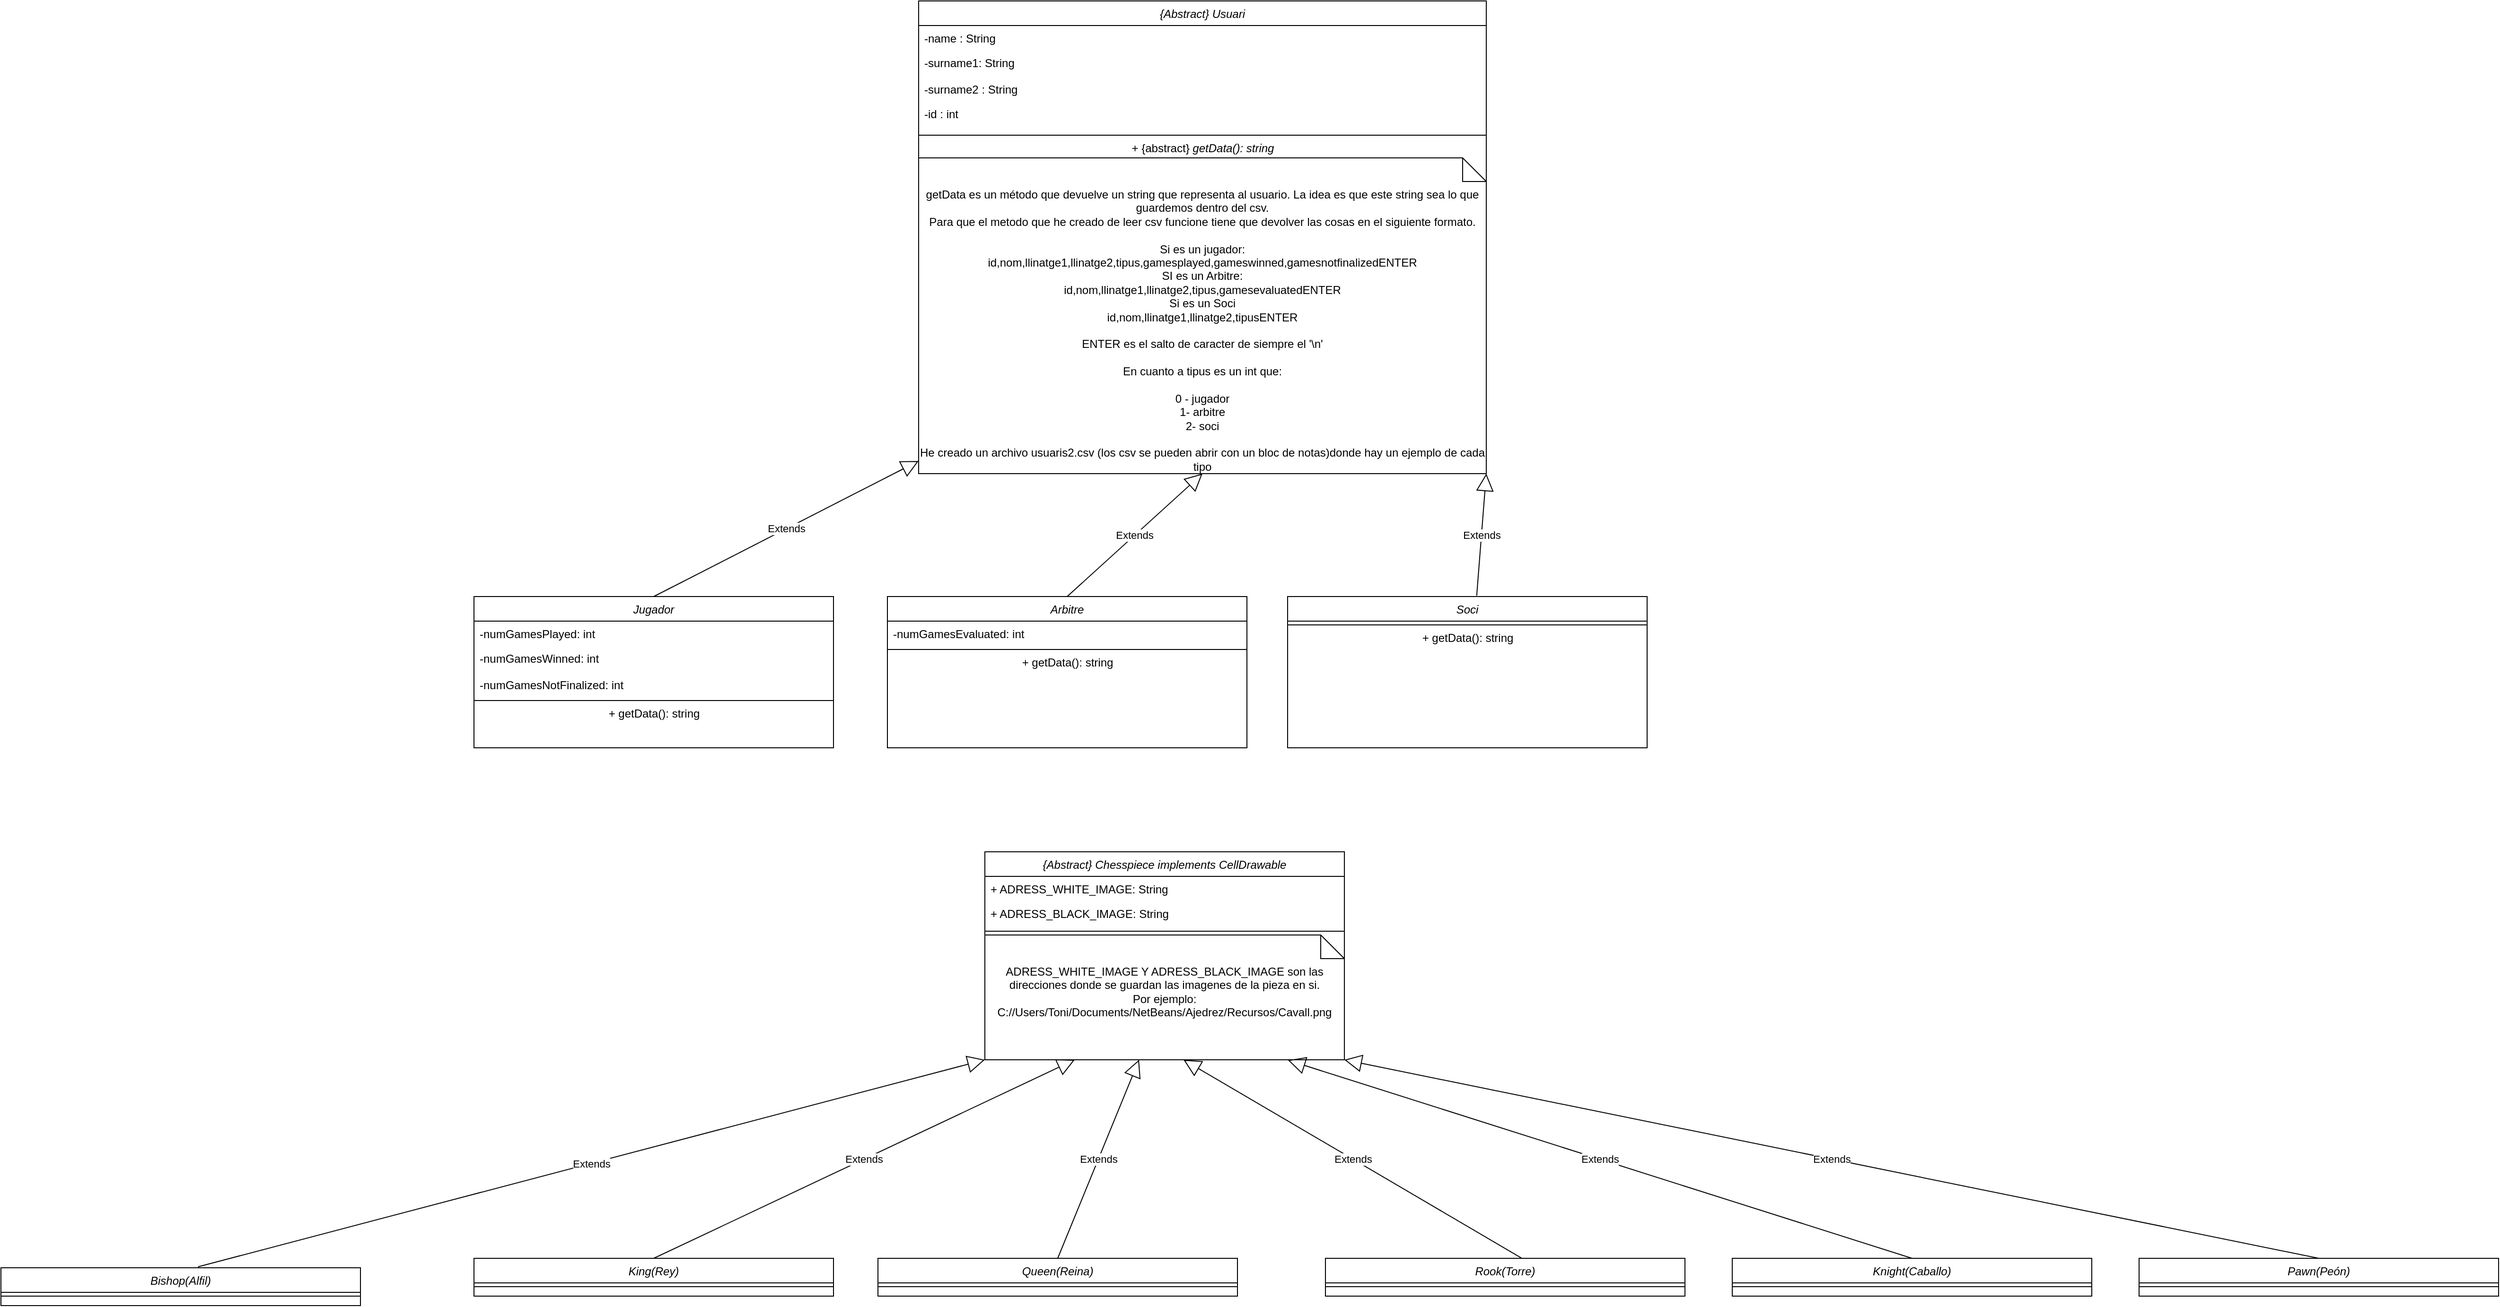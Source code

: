 <mxfile version="13.9.6" type="device"><diagram id="C5RBs43oDa-KdzZeNtuy" name="Page-1"><mxGraphModel dx="2249" dy="775" grid="1" gridSize="10" guides="1" tooltips="1" connect="1" arrows="1" fold="1" page="1" pageScale="1" pageWidth="827" pageHeight="1169" math="0" shadow="0"><root><mxCell id="WIyWlLk6GJQsqaUBKTNV-0"/><mxCell id="WIyWlLk6GJQsqaUBKTNV-1" parent="WIyWlLk6GJQsqaUBKTNV-0"/><mxCell id="zkfFHV4jXpPFQw0GAbJ--0" value="{Abstract} Usuari" style="swimlane;fontStyle=2;align=center;verticalAlign=top;childLayout=stackLayout;horizontal=1;startSize=26;horizontalStack=0;resizeParent=1;resizeLast=0;collapsible=1;marginBottom=0;rounded=0;shadow=0;strokeWidth=1;" parent="WIyWlLk6GJQsqaUBKTNV-1" vertex="1"><mxGeometry x="480" width="600" height="500" as="geometry"><mxRectangle x="230" y="140" width="160" height="26" as="alternateBounds"/></mxGeometry></mxCell><mxCell id="zkfFHV4jXpPFQw0GAbJ--1" value="-name : String" style="text;align=left;verticalAlign=top;spacingLeft=4;spacingRight=4;overflow=hidden;rotatable=0;points=[[0,0.5],[1,0.5]];portConstraint=eastwest;" parent="zkfFHV4jXpPFQw0GAbJ--0" vertex="1"><mxGeometry y="26" width="600" height="26" as="geometry"/></mxCell><mxCell id="Mnghns_Bpe5G_tjjY2B6-0" value="-surname1: String" style="text;align=left;verticalAlign=top;spacingLeft=4;spacingRight=4;overflow=hidden;rotatable=0;points=[[0,0.5],[1,0.5]];portConstraint=eastwest;rounded=0;shadow=0;html=0;" parent="zkfFHV4jXpPFQw0GAbJ--0" vertex="1"><mxGeometry y="52" width="600" height="28" as="geometry"/></mxCell><mxCell id="zkfFHV4jXpPFQw0GAbJ--2" value="-surname2 : String" style="text;align=left;verticalAlign=top;spacingLeft=4;spacingRight=4;overflow=hidden;rotatable=0;points=[[0,0.5],[1,0.5]];portConstraint=eastwest;rounded=0;shadow=0;html=0;" parent="zkfFHV4jXpPFQw0GAbJ--0" vertex="1"><mxGeometry y="80" width="600" height="26" as="geometry"/></mxCell><mxCell id="zkfFHV4jXpPFQw0GAbJ--3" value="-id : int" style="text;align=left;verticalAlign=top;spacingLeft=4;spacingRight=4;overflow=hidden;rotatable=0;points=[[0,0.5],[1,0.5]];portConstraint=eastwest;rounded=0;shadow=0;html=0;" parent="zkfFHV4jXpPFQw0GAbJ--0" vertex="1"><mxGeometry y="106" width="600" height="32" as="geometry"/></mxCell><mxCell id="zkfFHV4jXpPFQw0GAbJ--4" value="" style="line;html=1;strokeWidth=1;align=left;verticalAlign=middle;spacingTop=-1;spacingLeft=3;spacingRight=3;rotatable=0;labelPosition=right;points=[];portConstraint=eastwest;" parent="zkfFHV4jXpPFQw0GAbJ--0" vertex="1"><mxGeometry y="138" width="600" height="8" as="geometry"/></mxCell><mxCell id="Mnghns_Bpe5G_tjjY2B6-1" value="+ {abstract}&amp;nbsp;&lt;i&gt;getData(): string&lt;/i&gt;" style="text;html=1;align=center;verticalAlign=middle;resizable=0;points=[];autosize=1;" parent="zkfFHV4jXpPFQw0GAbJ--0" vertex="1"><mxGeometry y="146" width="600" height="20" as="geometry"/></mxCell><mxCell id="Mnghns_Bpe5G_tjjY2B6-10" value="getData es un método que devuelve un string que representa al usuario. La idea es que este string sea lo que guardemos dentro del csv.&lt;br&gt;Para que el metodo que he creado de leer csv funcione tiene que devolver las cosas en el siguiente formato.&lt;br&gt;&lt;br&gt;Si es un jugador:&lt;br&gt;id,nom,llinatge1,llinatge2,tipus,gamesplayed,gameswinned,gamesnotfinalizedENTER&lt;br&gt;SI es un Arbitre:&lt;br&gt;id,nom,llinatge1,llinatge2,tipus,gamesevaluatedENTER&lt;br&gt;Si es un Soci&lt;br&gt;id,nom,llinatge1,llinatge2,tipusENTER&lt;br&gt;&lt;br&gt;ENTER es el salto de caracter de siempre el '\n'&lt;br&gt;&lt;br&gt;En cuanto a tipus es un int que:&lt;br&gt;&lt;br&gt;0 - jugador&lt;br&gt;1- arbitre&lt;br&gt;2- soci&lt;br&gt;&lt;br&gt;He creado un archivo usuaris2.csv (los csv se pueden abrir con un bloc de notas)donde hay un ejemplo de cada tipo" style="shape=note2;boundedLbl=1;whiteSpace=wrap;html=1;size=25;verticalAlign=top;align=center;" parent="zkfFHV4jXpPFQw0GAbJ--0" vertex="1"><mxGeometry y="166" width="600" height="334" as="geometry"/></mxCell><mxCell id="Mnghns_Bpe5G_tjjY2B6-12" value="Jugador" style="swimlane;fontStyle=2;align=center;verticalAlign=top;childLayout=stackLayout;horizontal=1;startSize=26;horizontalStack=0;resizeParent=1;resizeLast=0;collapsible=1;marginBottom=0;rounded=0;shadow=0;strokeWidth=1;" parent="WIyWlLk6GJQsqaUBKTNV-1" vertex="1"><mxGeometry x="10" y="630" width="380" height="160" as="geometry"><mxRectangle x="230" y="140" width="160" height="26" as="alternateBounds"/></mxGeometry></mxCell><mxCell id="Mnghns_Bpe5G_tjjY2B6-13" value="-numGamesPlayed: int" style="text;align=left;verticalAlign=top;spacingLeft=4;spacingRight=4;overflow=hidden;rotatable=0;points=[[0,0.5],[1,0.5]];portConstraint=eastwest;" parent="Mnghns_Bpe5G_tjjY2B6-12" vertex="1"><mxGeometry y="26" width="380" height="26" as="geometry"/></mxCell><mxCell id="Mnghns_Bpe5G_tjjY2B6-14" value="-numGamesWinned: int" style="text;align=left;verticalAlign=top;spacingLeft=4;spacingRight=4;overflow=hidden;rotatable=0;points=[[0,0.5],[1,0.5]];portConstraint=eastwest;rounded=0;shadow=0;html=0;" parent="Mnghns_Bpe5G_tjjY2B6-12" vertex="1"><mxGeometry y="52" width="380" height="28" as="geometry"/></mxCell><mxCell id="Mnghns_Bpe5G_tjjY2B6-15" value="-numGamesNotFinalized: int" style="text;align=left;verticalAlign=top;spacingLeft=4;spacingRight=4;overflow=hidden;rotatable=0;points=[[0,0.5],[1,0.5]];portConstraint=eastwest;rounded=0;shadow=0;html=0;" parent="Mnghns_Bpe5G_tjjY2B6-12" vertex="1"><mxGeometry y="80" width="380" height="26" as="geometry"/></mxCell><mxCell id="Mnghns_Bpe5G_tjjY2B6-17" value="" style="line;html=1;strokeWidth=1;align=left;verticalAlign=middle;spacingTop=-1;spacingLeft=3;spacingRight=3;rotatable=0;labelPosition=right;points=[];portConstraint=eastwest;" parent="Mnghns_Bpe5G_tjjY2B6-12" vertex="1"><mxGeometry y="106" width="380" height="8" as="geometry"/></mxCell><mxCell id="Mnghns_Bpe5G_tjjY2B6-20" value="+ getData(): string" style="text;html=1;align=center;verticalAlign=middle;resizable=0;points=[];autosize=1;" parent="Mnghns_Bpe5G_tjjY2B6-12" vertex="1"><mxGeometry y="114" width="380" height="20" as="geometry"/></mxCell><mxCell id="Mnghns_Bpe5G_tjjY2B6-21" value="Arbitre" style="swimlane;fontStyle=2;align=center;verticalAlign=top;childLayout=stackLayout;horizontal=1;startSize=26;horizontalStack=0;resizeParent=1;resizeLast=0;collapsible=1;marginBottom=0;rounded=0;shadow=0;strokeWidth=1;" parent="WIyWlLk6GJQsqaUBKTNV-1" vertex="1"><mxGeometry x="447" y="630" width="380" height="160" as="geometry"><mxRectangle x="230" y="140" width="160" height="26" as="alternateBounds"/></mxGeometry></mxCell><mxCell id="Mnghns_Bpe5G_tjjY2B6-22" value="-numGamesEvaluated: int" style="text;align=left;verticalAlign=top;spacingLeft=4;spacingRight=4;overflow=hidden;rotatable=0;points=[[0,0.5],[1,0.5]];portConstraint=eastwest;" parent="Mnghns_Bpe5G_tjjY2B6-21" vertex="1"><mxGeometry y="26" width="380" height="26" as="geometry"/></mxCell><mxCell id="Mnghns_Bpe5G_tjjY2B6-25" value="" style="line;html=1;strokeWidth=1;align=left;verticalAlign=middle;spacingTop=-1;spacingLeft=3;spacingRight=3;rotatable=0;labelPosition=right;points=[];portConstraint=eastwest;" parent="Mnghns_Bpe5G_tjjY2B6-21" vertex="1"><mxGeometry y="52" width="380" height="8" as="geometry"/></mxCell><mxCell id="Mnghns_Bpe5G_tjjY2B6-27" value="+ getData(): string" style="text;html=1;align=center;verticalAlign=middle;resizable=0;points=[];autosize=1;" parent="Mnghns_Bpe5G_tjjY2B6-21" vertex="1"><mxGeometry y="60" width="380" height="20" as="geometry"/></mxCell><mxCell id="Mnghns_Bpe5G_tjjY2B6-28" value="Soci" style="swimlane;fontStyle=2;align=center;verticalAlign=top;childLayout=stackLayout;horizontal=1;startSize=26;horizontalStack=0;resizeParent=1;resizeLast=0;collapsible=1;marginBottom=0;rounded=0;shadow=0;strokeWidth=1;" parent="WIyWlLk6GJQsqaUBKTNV-1" vertex="1"><mxGeometry x="870" y="630" width="380" height="160" as="geometry"><mxRectangle x="230" y="140" width="160" height="26" as="alternateBounds"/></mxGeometry></mxCell><mxCell id="Mnghns_Bpe5G_tjjY2B6-30" value="" style="line;html=1;strokeWidth=1;align=left;verticalAlign=middle;spacingTop=-1;spacingLeft=3;spacingRight=3;rotatable=0;labelPosition=right;points=[];portConstraint=eastwest;" parent="Mnghns_Bpe5G_tjjY2B6-28" vertex="1"><mxGeometry y="26" width="380" height="8" as="geometry"/></mxCell><mxCell id="Mnghns_Bpe5G_tjjY2B6-32" value="+ getData(): string" style="text;html=1;align=center;verticalAlign=middle;resizable=0;points=[];autosize=1;" parent="Mnghns_Bpe5G_tjjY2B6-28" vertex="1"><mxGeometry y="34" width="380" height="20" as="geometry"/></mxCell><mxCell id="Mnghns_Bpe5G_tjjY2B6-33" value="Extends" style="endArrow=block;endSize=16;endFill=0;html=1;exitX=0.5;exitY=0;exitDx=0;exitDy=0;" parent="WIyWlLk6GJQsqaUBKTNV-1" source="Mnghns_Bpe5G_tjjY2B6-12" target="Mnghns_Bpe5G_tjjY2B6-10" edge="1"><mxGeometry width="160" relative="1" as="geometry"><mxPoint x="360" y="430" as="sourcePoint"/><mxPoint x="520" y="430" as="targetPoint"/></mxGeometry></mxCell><mxCell id="Mnghns_Bpe5G_tjjY2B6-34" value="Extends" style="endArrow=block;endSize=16;endFill=0;html=1;exitX=0.5;exitY=0;exitDx=0;exitDy=0;entryX=0.5;entryY=1;entryDx=0;entryDy=0;" parent="WIyWlLk6GJQsqaUBKTNV-1" source="Mnghns_Bpe5G_tjjY2B6-21" target="zkfFHV4jXpPFQw0GAbJ--0" edge="1"><mxGeometry width="160" relative="1" as="geometry"><mxPoint x="580" y="400" as="sourcePoint"/><mxPoint x="740" y="400" as="targetPoint"/></mxGeometry></mxCell><mxCell id="Mnghns_Bpe5G_tjjY2B6-35" value="Extends" style="endArrow=block;endSize=16;endFill=0;html=1;exitX=0.526;exitY=-0.006;exitDx=0;exitDy=0;exitPerimeter=0;entryX=1;entryY=1;entryDx=0;entryDy=0;" parent="WIyWlLk6GJQsqaUBKTNV-1" source="Mnghns_Bpe5G_tjjY2B6-28" target="zkfFHV4jXpPFQw0GAbJ--0" edge="1"><mxGeometry width="160" relative="1" as="geometry"><mxPoint x="990" y="380" as="sourcePoint"/><mxPoint x="1150" y="380" as="targetPoint"/><mxPoint as="offset"/></mxGeometry></mxCell><mxCell id="Mnghns_Bpe5G_tjjY2B6-36" value="{Abstract} Chesspiece implements CellDrawable" style="swimlane;fontStyle=2;align=center;verticalAlign=top;childLayout=stackLayout;horizontal=1;startSize=26;horizontalStack=0;resizeParent=1;resizeLast=0;collapsible=1;marginBottom=0;rounded=0;shadow=0;strokeWidth=1;" parent="WIyWlLk6GJQsqaUBKTNV-1" vertex="1"><mxGeometry x="550" y="900" width="380" height="220" as="geometry"><mxRectangle x="230" y="140" width="160" height="26" as="alternateBounds"/></mxGeometry></mxCell><mxCell id="Mnghns_Bpe5G_tjjY2B6-37" value="+ ADRESS_WHITE_IMAGE: String" style="text;align=left;verticalAlign=top;spacingLeft=4;spacingRight=4;overflow=hidden;rotatable=0;points=[[0,0.5],[1,0.5]];portConstraint=eastwest;" parent="Mnghns_Bpe5G_tjjY2B6-36" vertex="1"><mxGeometry y="26" width="380" height="26" as="geometry"/></mxCell><mxCell id="Mnghns_Bpe5G_tjjY2B6-38" value="+ ADRESS_BLACK_IMAGE: String" style="text;align=left;verticalAlign=top;spacingLeft=4;spacingRight=4;overflow=hidden;rotatable=0;points=[[0,0.5],[1,0.5]];portConstraint=eastwest;rounded=0;shadow=0;html=0;" parent="Mnghns_Bpe5G_tjjY2B6-36" vertex="1"><mxGeometry y="52" width="380" height="28" as="geometry"/></mxCell><mxCell id="Mnghns_Bpe5G_tjjY2B6-41" value="" style="line;html=1;strokeWidth=1;align=left;verticalAlign=middle;spacingTop=-1;spacingLeft=3;spacingRight=3;rotatable=0;labelPosition=right;points=[];portConstraint=eastwest;" parent="Mnghns_Bpe5G_tjjY2B6-36" vertex="1"><mxGeometry y="80" width="380" height="8" as="geometry"/></mxCell><mxCell id="Mnghns_Bpe5G_tjjY2B6-43" value="ADRESS_WHITE_IMAGE Y ADRESS_BLACK_IMAGE son las direcciones donde se guardan las imagenes de la pieza en si.&lt;br&gt;Por ejemplo:&lt;br&gt;C://Users/Toni/Documents/NetBeans/Ajedrez/Recursos/Cavall.png" style="shape=note2;boundedLbl=1;whiteSpace=wrap;html=1;size=25;verticalAlign=top;align=center;" parent="Mnghns_Bpe5G_tjjY2B6-36" vertex="1"><mxGeometry y="88" width="380" height="132" as="geometry"/></mxCell><mxCell id="Mnghns_Bpe5G_tjjY2B6-62" value="Rook(Torre)" style="swimlane;fontStyle=2;align=center;verticalAlign=top;childLayout=stackLayout;horizontal=1;startSize=26;horizontalStack=0;resizeParent=1;resizeLast=0;collapsible=1;marginBottom=0;rounded=0;shadow=0;strokeWidth=1;" parent="WIyWlLk6GJQsqaUBKTNV-1" vertex="1"><mxGeometry x="910" y="1330" width="380" height="40" as="geometry"><mxRectangle x="230" y="140" width="160" height="26" as="alternateBounds"/></mxGeometry></mxCell><mxCell id="Mnghns_Bpe5G_tjjY2B6-66" value="" style="line;html=1;strokeWidth=1;align=left;verticalAlign=middle;spacingTop=-1;spacingLeft=3;spacingRight=3;rotatable=0;labelPosition=right;points=[];portConstraint=eastwest;" parent="Mnghns_Bpe5G_tjjY2B6-62" vertex="1"><mxGeometry y="26" width="380" height="8" as="geometry"/></mxCell><mxCell id="Mnghns_Bpe5G_tjjY2B6-69" value="King(Rey)" style="swimlane;fontStyle=2;align=center;verticalAlign=top;childLayout=stackLayout;horizontal=1;startSize=26;horizontalStack=0;resizeParent=1;resizeLast=0;collapsible=1;marginBottom=0;rounded=0;shadow=0;strokeWidth=1;" parent="WIyWlLk6GJQsqaUBKTNV-1" vertex="1"><mxGeometry x="10" y="1330" width="380" height="40" as="geometry"><mxRectangle x="230" y="140" width="160" height="26" as="alternateBounds"/></mxGeometry></mxCell><mxCell id="Mnghns_Bpe5G_tjjY2B6-70" value="" style="line;html=1;strokeWidth=1;align=left;verticalAlign=middle;spacingTop=-1;spacingLeft=3;spacingRight=3;rotatable=0;labelPosition=right;points=[];portConstraint=eastwest;" parent="Mnghns_Bpe5G_tjjY2B6-69" vertex="1"><mxGeometry y="26" width="380" height="8" as="geometry"/></mxCell><mxCell id="Mnghns_Bpe5G_tjjY2B6-74" value="Queen(Reina)" style="swimlane;fontStyle=2;align=center;verticalAlign=top;childLayout=stackLayout;horizontal=1;startSize=26;horizontalStack=0;resizeParent=1;resizeLast=0;collapsible=1;marginBottom=0;rounded=0;shadow=0;strokeWidth=1;" parent="WIyWlLk6GJQsqaUBKTNV-1" vertex="1"><mxGeometry x="437" y="1330" width="380" height="40" as="geometry"><mxRectangle x="230" y="140" width="160" height="26" as="alternateBounds"/></mxGeometry></mxCell><mxCell id="Mnghns_Bpe5G_tjjY2B6-75" value="" style="line;html=1;strokeWidth=1;align=left;verticalAlign=middle;spacingTop=-1;spacingLeft=3;spacingRight=3;rotatable=0;labelPosition=right;points=[];portConstraint=eastwest;" parent="Mnghns_Bpe5G_tjjY2B6-74" vertex="1"><mxGeometry y="26" width="380" height="8" as="geometry"/></mxCell><mxCell id="Mnghns_Bpe5G_tjjY2B6-76" value="Knight(Caballo)" style="swimlane;fontStyle=2;align=center;verticalAlign=top;childLayout=stackLayout;horizontal=1;startSize=26;horizontalStack=0;resizeParent=1;resizeLast=0;collapsible=1;marginBottom=0;rounded=0;shadow=0;strokeWidth=1;" parent="WIyWlLk6GJQsqaUBKTNV-1" vertex="1"><mxGeometry x="1340" y="1330" width="380" height="40" as="geometry"><mxRectangle x="230" y="140" width="160" height="26" as="alternateBounds"/></mxGeometry></mxCell><mxCell id="Mnghns_Bpe5G_tjjY2B6-77" value="" style="line;html=1;strokeWidth=1;align=left;verticalAlign=middle;spacingTop=-1;spacingLeft=3;spacingRight=3;rotatable=0;labelPosition=right;points=[];portConstraint=eastwest;" parent="Mnghns_Bpe5G_tjjY2B6-76" vertex="1"><mxGeometry y="26" width="380" height="8" as="geometry"/></mxCell><mxCell id="Mnghns_Bpe5G_tjjY2B6-78" value="Bishop(Alfil)" style="swimlane;fontStyle=2;align=center;verticalAlign=top;childLayout=stackLayout;horizontal=1;startSize=26;horizontalStack=0;resizeParent=1;resizeLast=0;collapsible=1;marginBottom=0;rounded=0;shadow=0;strokeWidth=1;" parent="WIyWlLk6GJQsqaUBKTNV-1" vertex="1"><mxGeometry x="-490" y="1340" width="380" height="40" as="geometry"><mxRectangle x="230" y="140" width="160" height="26" as="alternateBounds"/></mxGeometry></mxCell><mxCell id="Mnghns_Bpe5G_tjjY2B6-79" value="" style="line;html=1;strokeWidth=1;align=left;verticalAlign=middle;spacingTop=-1;spacingLeft=3;spacingRight=3;rotatable=0;labelPosition=right;points=[];portConstraint=eastwest;" parent="Mnghns_Bpe5G_tjjY2B6-78" vertex="1"><mxGeometry y="26" width="380" height="8" as="geometry"/></mxCell><mxCell id="Mnghns_Bpe5G_tjjY2B6-80" value="Pawn(Peón)" style="swimlane;fontStyle=2;align=center;verticalAlign=top;childLayout=stackLayout;horizontal=1;startSize=26;horizontalStack=0;resizeParent=1;resizeLast=0;collapsible=1;marginBottom=0;rounded=0;shadow=0;strokeWidth=1;" parent="WIyWlLk6GJQsqaUBKTNV-1" vertex="1"><mxGeometry x="1770" y="1330" width="380" height="40" as="geometry"><mxRectangle x="230" y="140" width="160" height="26" as="alternateBounds"/></mxGeometry></mxCell><mxCell id="Mnghns_Bpe5G_tjjY2B6-81" value="" style="line;html=1;strokeWidth=1;align=left;verticalAlign=middle;spacingTop=-1;spacingLeft=3;spacingRight=3;rotatable=0;labelPosition=right;points=[];portConstraint=eastwest;" parent="Mnghns_Bpe5G_tjjY2B6-80" vertex="1"><mxGeometry y="26" width="380" height="8" as="geometry"/></mxCell><mxCell id="Mnghns_Bpe5G_tjjY2B6-83" value="Extends" style="endArrow=block;endSize=16;endFill=0;html=1;exitX=0.548;exitY=-0.025;exitDx=0;exitDy=0;exitPerimeter=0;entryX=0;entryY=1;entryDx=0;entryDy=0;entryPerimeter=0;" parent="WIyWlLk6GJQsqaUBKTNV-1" source="Mnghns_Bpe5G_tjjY2B6-78" target="Mnghns_Bpe5G_tjjY2B6-43" edge="1"><mxGeometry width="160" relative="1" as="geometry"><mxPoint x="90" y="1290" as="sourcePoint"/><mxPoint x="250" y="1290" as="targetPoint"/></mxGeometry></mxCell><mxCell id="Mnghns_Bpe5G_tjjY2B6-84" value="Extends" style="endArrow=block;endSize=16;endFill=0;html=1;exitX=0.5;exitY=0;exitDx=0;exitDy=0;entryX=0.25;entryY=1;entryDx=0;entryDy=0;" parent="WIyWlLk6GJQsqaUBKTNV-1" source="Mnghns_Bpe5G_tjjY2B6-69" target="Mnghns_Bpe5G_tjjY2B6-36" edge="1"><mxGeometry width="160" relative="1" as="geometry"><mxPoint x="-40" y="960" as="sourcePoint"/><mxPoint x="120" y="960" as="targetPoint"/></mxGeometry></mxCell><mxCell id="Mnghns_Bpe5G_tjjY2B6-85" value="Extends" style="endArrow=block;endSize=16;endFill=0;html=1;exitX=0.5;exitY=0;exitDx=0;exitDy=0;" parent="WIyWlLk6GJQsqaUBKTNV-1" source="Mnghns_Bpe5G_tjjY2B6-74" target="Mnghns_Bpe5G_tjjY2B6-43" edge="1"><mxGeometry width="160" relative="1" as="geometry"><mxPoint x="-40" y="960" as="sourcePoint"/><mxPoint x="120" y="960" as="targetPoint"/></mxGeometry></mxCell><mxCell id="Mnghns_Bpe5G_tjjY2B6-86" value="Extends" style="endArrow=block;endSize=16;endFill=0;html=1;exitX=0.545;exitY=-0.008;exitDx=0;exitDy=0;exitPerimeter=0;" parent="WIyWlLk6GJQsqaUBKTNV-1" source="Mnghns_Bpe5G_tjjY2B6-62" edge="1"><mxGeometry width="160" relative="1" as="geometry"><mxPoint x="840" y="960" as="sourcePoint"/><mxPoint x="760" y="1120" as="targetPoint"/></mxGeometry></mxCell><mxCell id="Mnghns_Bpe5G_tjjY2B6-87" value="Extends" style="endArrow=block;endSize=16;endFill=0;html=1;exitX=0.5;exitY=0;exitDx=0;exitDy=0;entryX=0.843;entryY=1.003;entryDx=0;entryDy=0;entryPerimeter=0;" parent="WIyWlLk6GJQsqaUBKTNV-1" source="Mnghns_Bpe5G_tjjY2B6-76" target="Mnghns_Bpe5G_tjjY2B6-43" edge="1"><mxGeometry width="160" relative="1" as="geometry"><mxPoint x="840" y="960" as="sourcePoint"/><mxPoint x="920" y="1120" as="targetPoint"/></mxGeometry></mxCell><mxCell id="Mnghns_Bpe5G_tjjY2B6-88" value="Extends" style="endArrow=block;endSize=16;endFill=0;html=1;exitX=0.5;exitY=0;exitDx=0;exitDy=0;entryX=1;entryY=1;entryDx=0;entryDy=0;entryPerimeter=0;" parent="WIyWlLk6GJQsqaUBKTNV-1" source="Mnghns_Bpe5G_tjjY2B6-80" target="Mnghns_Bpe5G_tjjY2B6-43" edge="1"><mxGeometry width="160" relative="1" as="geometry"><mxPoint x="1440" y="960" as="sourcePoint"/><mxPoint x="1600" y="960" as="targetPoint"/></mxGeometry></mxCell></root></mxGraphModel></diagram></mxfile>